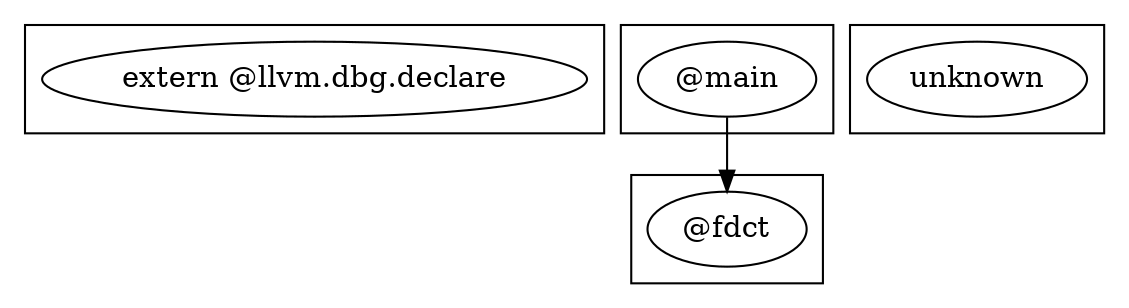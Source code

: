 digraph {
    subgraph cluster_0 {
        437 [label="extern @llvm.dbg.declare"];
    }
    subgraph cluster_1 {
        424 [label="@main"];
    }
    subgraph cluster_2 {
        27 [label="@fdct"];
    }
    subgraph cluster_3 {
        -100 [label=unknown];
    }
    424 -> 27 [label=""];
}